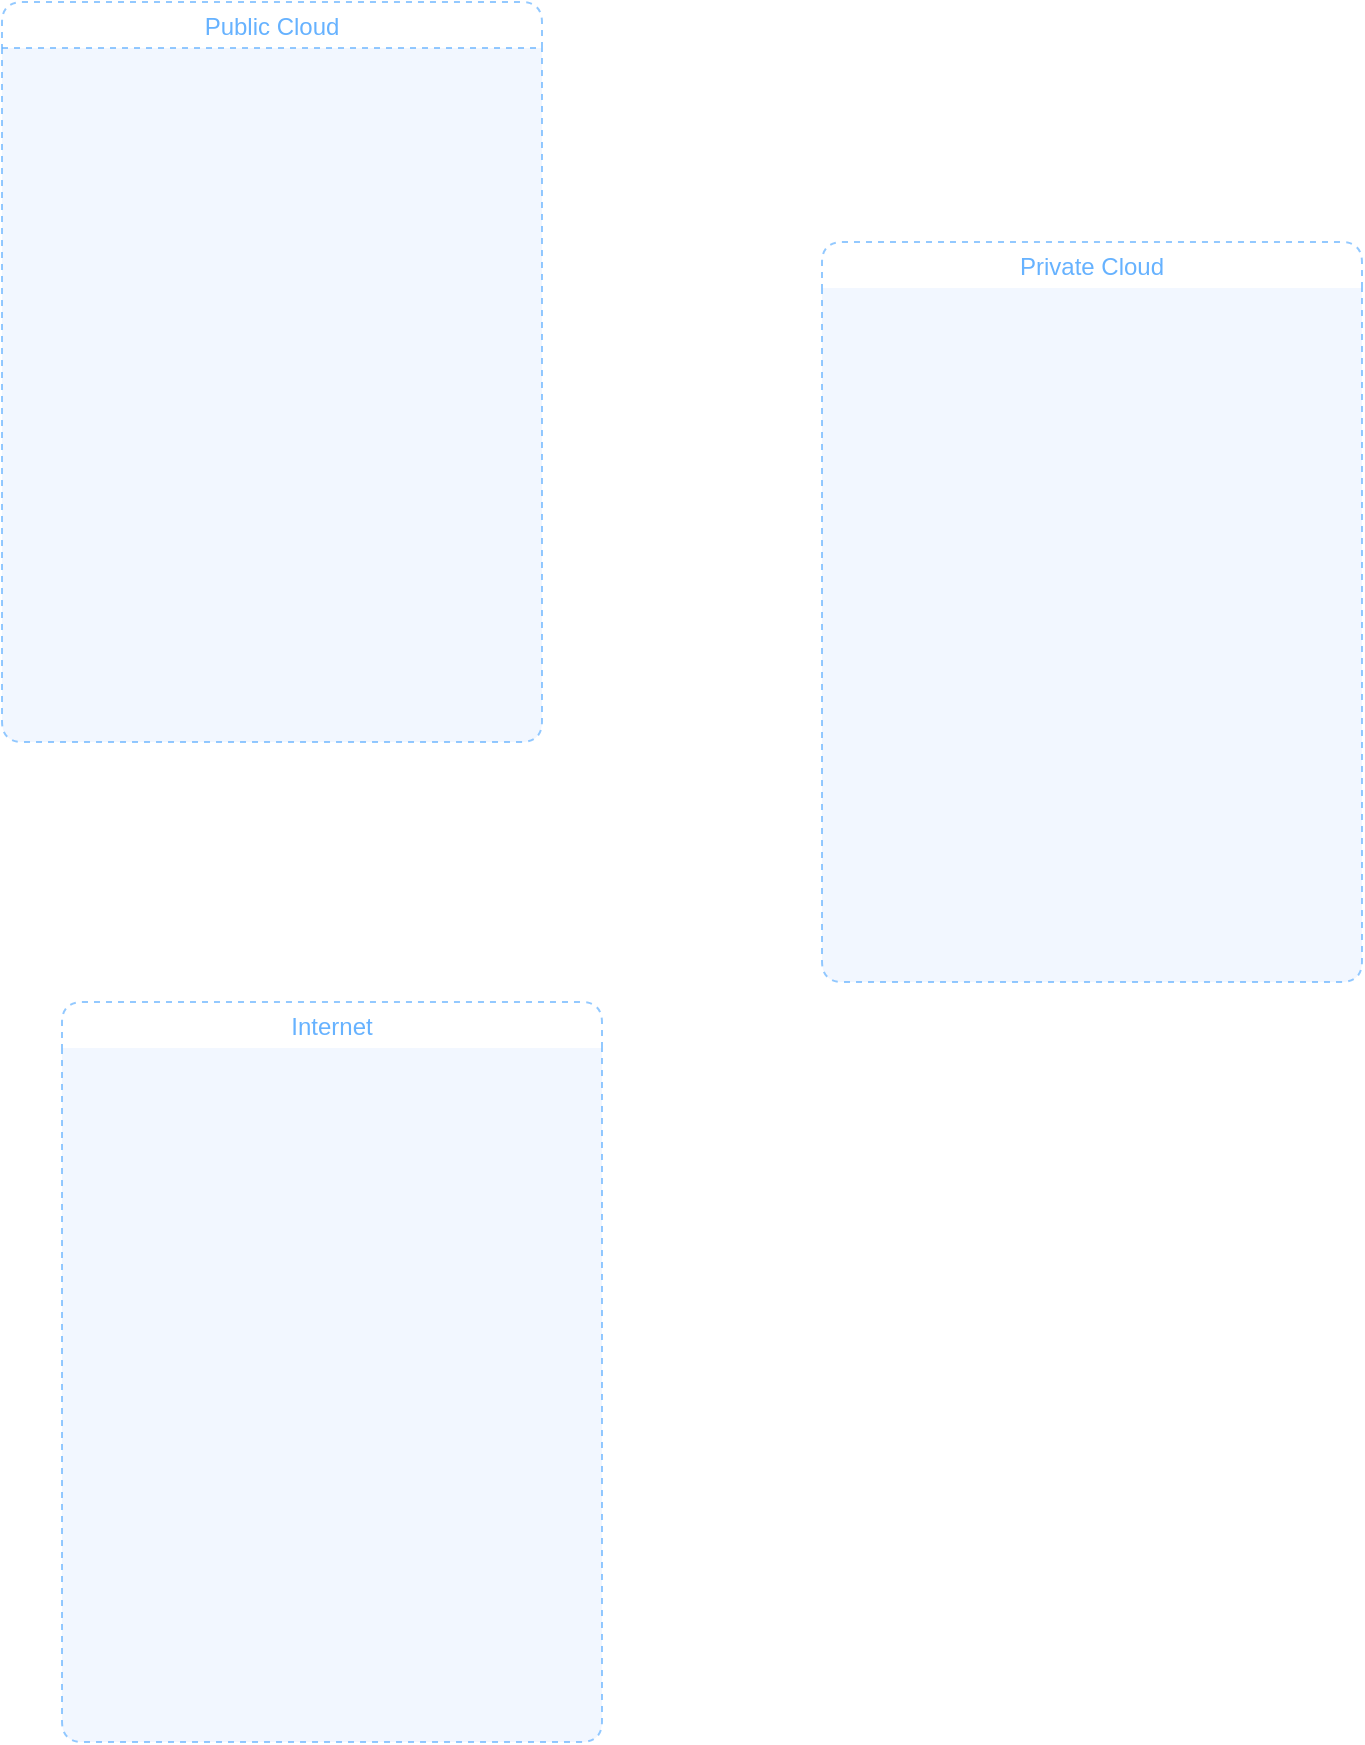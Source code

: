 <mxfile version="20.3.0" type="device"><diagram id="pIEuJ5UmwpqLklXIv-J4" name="TrustZones"><mxGraphModel dx="1349" dy="967" grid="1" gridSize="10" guides="1" tooltips="1" connect="1" arrows="1" fold="1" page="1" pageScale="1" pageWidth="827" pageHeight="1169" math="0" shadow="0"><root><mxCell id="0"/><mxCell id="1" parent="0"/><object label="Public Cloud" zt.type="TrustZone" zt.subtype="PublicCloud" zt.min.conf="High" zt.min.int="High" zt.min.avail="High" id="v-zDRnde3t4A_sgOBENL-7"><mxCell style="swimlane;strokeColor=#66B2FF;dashed=1;fillStyle=solid;fillColor=default;fontColor=#66B2FF;gradientColor=none;swimlaneFillColor=#F2F7FF;sketch=0;rounded=1;startSize=23;metaEdit=1;comic=0;fillOpacity=100;strokeOpacity=70;glass=0;fontFamily=Helvetica;labelBackgroundColor=default;fontStyle=0" parent="1" vertex="1"><mxGeometry x="20" y="30" width="270" height="370" as="geometry"><mxRectangle x="110" y="160" width="137" height="26" as="alternateBounds"/></mxGeometry></mxCell></object><object label="Internet" zt.type="TrustZone" zt.subtype="Internet" zt.min.conf="Low" zt.min.int="Low" zt.min.avail="Low" id="68h9jDq40TgpL8Jmm25z-1"><mxCell style="swimlane;strokeColor=#66B2FF;fillStyle=solid;fillColor=default;fontColor=#66B2FF;gradientColor=none;swimlaneFillColor=#F2F7FF;sketch=0;rounded=1;startSize=23;metaEdit=1;comic=0;fillOpacity=100;strokeOpacity=70;glass=0;fontFamily=Helvetica;labelBackgroundColor=default;fontStyle=0;separatorColor=none;noLabel=0;movableLabel=0;autosize=0;moveCells=0;shadow=0;swimlaneLine=0;dashed=1;" vertex="1" parent="1"><mxGeometry x="50.0" y="530" width="270" height="370" as="geometry"><mxRectangle x="30" y="30" width="137" height="26" as="alternateBounds"/></mxGeometry></mxCell></object><object label="Private Cloud" zt.type="TrustZone" zt.subtype="PrivateCloud" zt.min.conf="High" zt.min.int="High" zt.min.avail="High" id="68h9jDq40TgpL8Jmm25z-2"><mxCell style="swimlane;strokeColor=#66B2FF;fillStyle=solid;fillColor=default;fontColor=#66B2FF;gradientColor=none;swimlaneFillColor=#F2F7FF;sketch=0;rounded=1;startSize=23;metaEdit=1;comic=0;fillOpacity=100;strokeOpacity=70;glass=0;fontFamily=Helvetica;labelBackgroundColor=default;fontStyle=0;separatorColor=none;noLabel=0;movableLabel=0;autosize=0;moveCells=0;shadow=0;swimlaneLine=0;dashed=1;" vertex="1" parent="1"><mxGeometry x="430.0" y="150" width="270" height="370" as="geometry"><mxRectangle x="30" y="30" width="137" height="26" as="alternateBounds"/></mxGeometry></mxCell></object></root></mxGraphModel></diagram></mxfile>